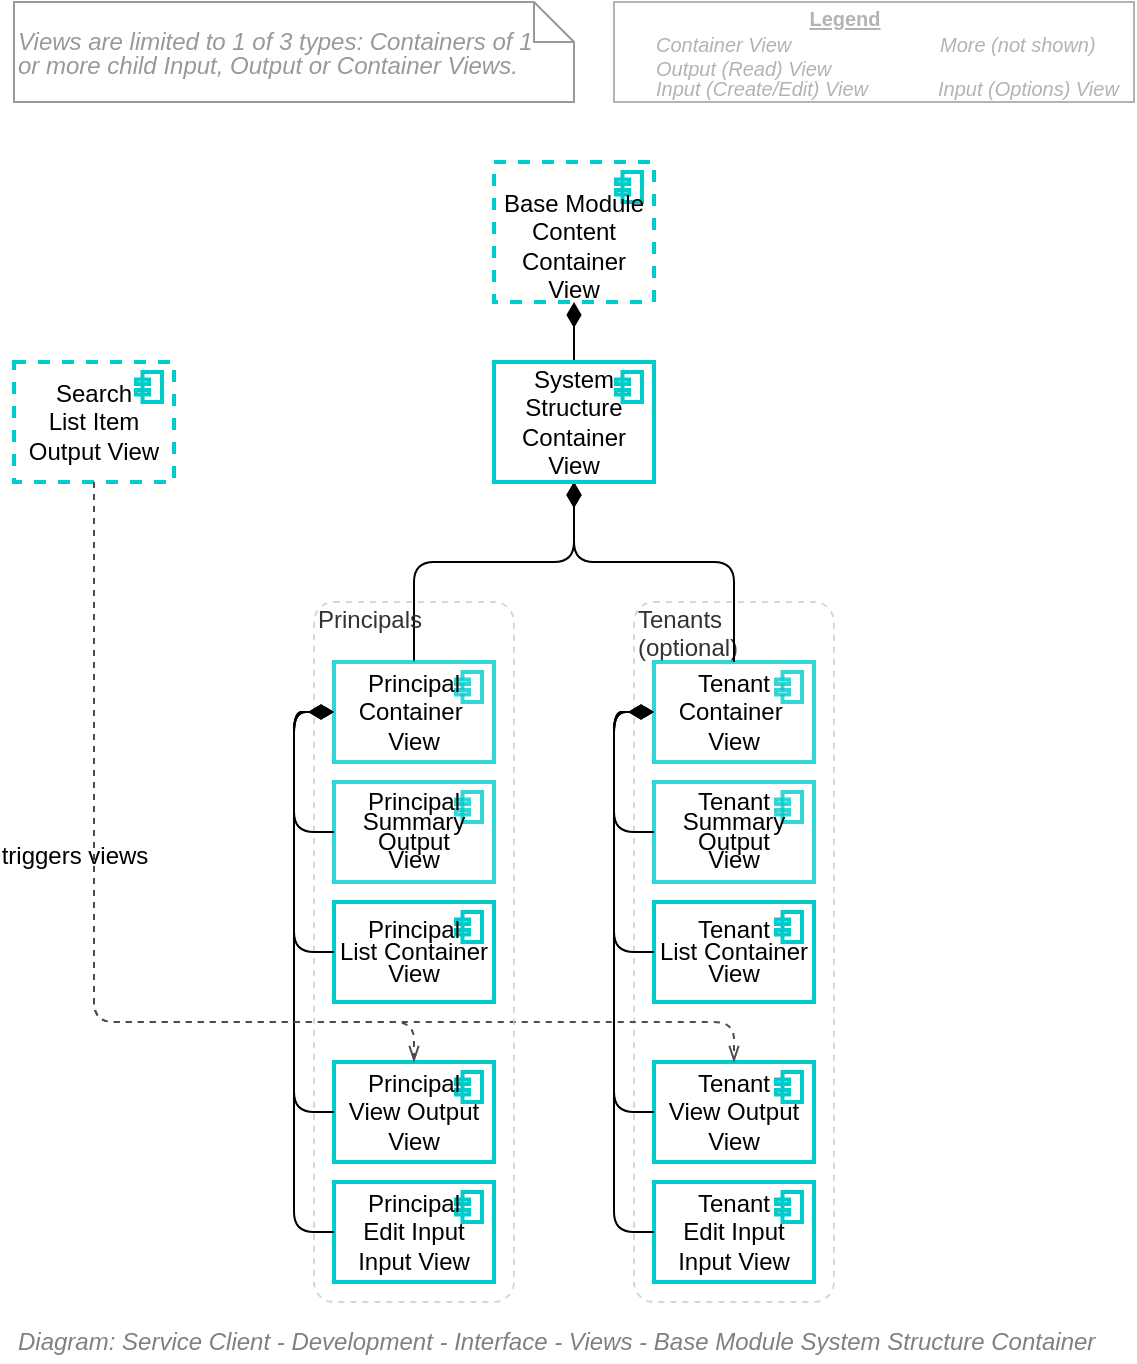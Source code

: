 <mxfile version="20.2.4" type="google"><diagram id="xXzpVGTuUswgr82R2lSk" name="Page-1"><mxGraphModel grid="1" page="1" gridSize="10" guides="1" tooltips="1" connect="1" arrows="1" fold="1" pageScale="1" pageWidth="827" pageHeight="1169" math="0" shadow="0"><root><mxCell id="0"/><mxCell id="1" parent="0"/><mxCell id="L-FrLYfaYjBIqf4RDq0G-1" value="Tenants &lt;br style=&quot;font-size: 12px;&quot;&gt;(optional)" style="rounded=1;whiteSpace=wrap;html=1;shadow=0;glass=0;comic=0;strokeColor=#CCCCCC;fillColor=none;fontSize=12;align=left;fontColor=#333333;recursiveResize=0;container=1;collapsible=0;dashed=1;verticalAlign=top;spacing=2;spacingTop=-5;absoluteArcSize=1;opacity=80;" vertex="1" parent="1"><mxGeometry x="430" y="480" width="100" height="350" as="geometry"/></mxCell><mxCell id="L-FrLYfaYjBIqf4RDq0G-2" value="&lt;span style=&quot;font-size: 12px;&quot;&gt;Tenant&lt;br style=&quot;font-size: 12px;&quot;&gt;&lt;/span&gt;&lt;span style=&quot;font-size: 12px;&quot;&gt;View Output&lt;br style=&quot;font-size: 12px;&quot;&gt;&lt;/span&gt;&lt;span style=&quot;font-size: 12px;&quot;&gt;View&lt;br style=&quot;font-size: 12px;&quot;&gt;&lt;/span&gt;" style="html=1;outlineConnect=0;whiteSpace=wrap;fillColor=none;strokeColor=#00CCCC;shape=mxgraph.archimate3.application;appType=comp;archiType=square;fontSize=12;verticalAlign=middle;container=1;collapsible=0;strokeWidth=2;" vertex="1" parent="L-FrLYfaYjBIqf4RDq0G-1"><mxGeometry x="10" y="230" width="80" height="50" as="geometry"/></mxCell><mxCell id="L-FrLYfaYjBIqf4RDq0G-3" value="" style="shape=image;html=1;verticalAlign=top;verticalLabelPosition=bottom;labelBackgroundColor=#ffffff;imageAspect=0;aspect=fixed;image=https://cdn1.iconfinder.com/data/icons/essential-pack-3/24/82.output-128.png;strokeColor=#00CCCC;strokeWidth=2;fillColor=none;fontSize=12;align=left;" vertex="1" parent="L-FrLYfaYjBIqf4RDq0G-2"><mxGeometry width="20" height="20" as="geometry"/></mxCell><mxCell id="L-FrLYfaYjBIqf4RDq0G-4" value="&lt;span style=&quot;font-size: 12px;&quot;&gt;Tenant&lt;br style=&quot;font-size: 12px;&quot;&gt;&lt;/span&gt;&lt;span style=&quot;font-size: 12px;&quot;&gt;Edit Input&lt;br style=&quot;font-size: 12px;&quot;&gt;Input &lt;/span&gt;&lt;span style=&quot;font-size: 12px;&quot;&gt;View&lt;br style=&quot;font-size: 12px;&quot;&gt;&lt;/span&gt;" style="html=1;outlineConnect=0;whiteSpace=wrap;fillColor=none;strokeColor=#00CCCC;shape=mxgraph.archimate3.application;appType=comp;archiType=square;fontSize=12;verticalAlign=middle;container=1;collapsible=0;strokeWidth=2;" vertex="1" parent="L-FrLYfaYjBIqf4RDq0G-1"><mxGeometry x="10" y="290" width="80" height="50" as="geometry"/></mxCell><mxCell id="L-FrLYfaYjBIqf4RDq0G-5" value="" style="shape=image;html=1;verticalAlign=top;verticalLabelPosition=bottom;labelBackgroundColor=#ffffff;imageAspect=0;aspect=fixed;image=https://cdn3.iconfinder.com/data/icons/arrow-and-interface-4/28/input-2-128.png;strokeColor=#00CCCC;strokeWidth=2;fillColor=none;fontSize=12;align=left;" vertex="1" parent="L-FrLYfaYjBIqf4RDq0G-4"><mxGeometry width="20" height="20" as="geometry"/></mxCell><mxCell id="L-FrLYfaYjBIqf4RDq0G-6" value="" style="html=1;endArrow=diamondThin;endFill=1;edgeStyle=elbowEdgeStyle;endSize=10;strokeColor=#000000;fontSize=12;entryX=0;entryY=0.5;entryDx=0;entryDy=0;entryPerimeter=0;exitX=0;exitY=0.5;exitDx=0;exitDy=0;exitPerimeter=0;verticalAlign=middle;" edge="1" parent="L-FrLYfaYjBIqf4RDq0G-1" source="L-FrLYfaYjBIqf4RDq0G-2" target="L-FrLYfaYjBIqf4RDq0G-8"><mxGeometry width="160" relative="1" as="geometry"><mxPoint y="100" as="sourcePoint"/><mxPoint x="100" y="70" as="targetPoint"/><Array as="points"><mxPoint x="-10" y="70"/></Array></mxGeometry></mxCell><mxCell id="L-FrLYfaYjBIqf4RDq0G-7" value="" style="html=1;endArrow=diamondThin;endFill=1;edgeStyle=elbowEdgeStyle;elbow=vertical;endSize=10;strokeColor=#000000;fontSize=12;entryX=0;entryY=0.5;entryDx=0;entryDy=0;entryPerimeter=0;verticalAlign=middle;exitX=0;exitY=0.5;exitDx=0;exitDy=0;exitPerimeter=0;" edge="1" parent="L-FrLYfaYjBIqf4RDq0G-1" source="L-FrLYfaYjBIqf4RDq0G-4" target="L-FrLYfaYjBIqf4RDq0G-8"><mxGeometry width="160" relative="1" as="geometry"><mxPoint x="210" y="470" as="sourcePoint"/><mxPoint x="200" y="370" as="targetPoint"/><Array as="points"><mxPoint x="-10" y="160"/></Array></mxGeometry></mxCell><mxCell id="L-FrLYfaYjBIqf4RDq0G-8" value="&lt;span style=&quot;font-size: 12px;&quot;&gt;Tenant&lt;br style=&quot;font-size: 12px;&quot;&gt;&lt;/span&gt;&lt;span style=&quot;font-size: 12px;&quot;&gt;Container&amp;nbsp;&lt;br style=&quot;font-size: 12px;&quot;&gt;&lt;/span&gt;&lt;span style=&quot;font-size: 12px;&quot;&gt;View&lt;br style=&quot;font-size: 12px;&quot;&gt;&lt;/span&gt;" style="html=1;outlineConnect=0;whiteSpace=wrap;fillColor=#ffffff;strokeColor=#00CCCC;shape=mxgraph.archimate3.application;appType=comp;archiType=square;fontSize=12;verticalAlign=middle;container=1;collapsible=0;strokeWidth=2;opacity=80;" vertex="1" parent="L-FrLYfaYjBIqf4RDq0G-1"><mxGeometry x="10" y="30" width="80" height="50" as="geometry"/></mxCell><mxCell id="L-FrLYfaYjBIqf4RDq0G-9" value="" style="shape=image;html=1;verticalAlign=top;verticalLabelPosition=bottom;labelBackgroundColor=#ffffff;imageAspect=0;aspect=fixed;image=https://cdn1.iconfinder.com/data/icons/material-core/18/check-box-outline-blank-128.png;strokeColor=#00CCCC;strokeWidth=2;fillColor=none;fontSize=12;align=left;" vertex="1" parent="L-FrLYfaYjBIqf4RDq0G-8"><mxGeometry width="20" height="20" as="geometry"/></mxCell><mxCell id="L-FrLYfaYjBIqf4RDq0G-10" value="&lt;p style=&quot;line-height: 90%&quot;&gt;&lt;span style=&quot;font-size: 12px&quot;&gt;Tenant&lt;br style=&quot;font-size: 12px&quot;&gt;&lt;/span&gt;&lt;span style=&quot;font-size: 12px&quot;&gt;List Container&lt;br style=&quot;font-size: 12px&quot;&gt;&lt;/span&gt;&lt;span style=&quot;font-size: 12px&quot;&gt;View&lt;br style=&quot;font-size: 12px&quot;&gt;&lt;/span&gt;&lt;/p&gt;" style="html=1;outlineConnect=0;whiteSpace=wrap;fillColor=none;strokeColor=#00CCCC;shape=mxgraph.archimate3.application;appType=comp;archiType=square;fontSize=12;verticalAlign=middle;container=1;collapsible=0;strokeWidth=2;" vertex="1" parent="L-FrLYfaYjBIqf4RDq0G-1"><mxGeometry x="10" y="150" width="80" height="50" as="geometry"/></mxCell><mxCell id="L-FrLYfaYjBIqf4RDq0G-11" value="" style="shape=image;html=1;verticalAlign=top;verticalLabelPosition=bottom;labelBackgroundColor=none;imageAspect=0;aspect=fixed;image=https://cdn4.iconfinder.com/data/icons/free-ui/64/v-35-128.png;strokeColor=#000000;strokeWidth=3;fillColor=#99FFFF;fontSize=12;fontColor=#000000;align=left;" vertex="1" parent="L-FrLYfaYjBIqf4RDq0G-10"><mxGeometry width="20" height="20" as="geometry"/></mxCell><mxCell id="L-FrLYfaYjBIqf4RDq0G-12" value="&lt;p style=&quot;line-height: 80%&quot;&gt;&lt;span style=&quot;font-size: 12px&quot;&gt;Tenant&lt;br style=&quot;font-size: 12px&quot;&gt;&lt;/span&gt;&lt;span style=&quot;font-size: 12px&quot;&gt;Summary Output&lt;br style=&quot;font-size: 12px&quot;&gt;&lt;/span&gt;&lt;span style=&quot;font-size: 12px&quot;&gt;View&lt;br style=&quot;font-size: 12px&quot;&gt;&lt;/span&gt;&lt;/p&gt;" style="html=1;outlineConnect=0;whiteSpace=wrap;fillColor=none;strokeColor=#00CCCC;shape=mxgraph.archimate3.application;appType=comp;archiType=square;fontSize=12;verticalAlign=middle;container=1;collapsible=0;strokeWidth=2;opacity=80;" vertex="1" parent="L-FrLYfaYjBIqf4RDq0G-1"><mxGeometry x="10" y="90" width="80" height="50" as="geometry"/></mxCell><mxCell id="L-FrLYfaYjBIqf4RDq0G-13" value="" style="shape=image;html=1;verticalAlign=top;verticalLabelPosition=bottom;labelBackgroundColor=#ffffff;imageAspect=0;aspect=fixed;image=https://cdn1.iconfinder.com/data/icons/essential-pack-3/24/82.output-128.png;strokeColor=#00CCCC;strokeWidth=2;fillColor=none;fontSize=12;align=left;" vertex="1" parent="L-FrLYfaYjBIqf4RDq0G-12"><mxGeometry width="20" height="20" as="geometry"/></mxCell><mxCell id="L-FrLYfaYjBIqf4RDq0G-14" style="rounded=1;orthogonalLoop=1;jettySize=auto;html=1;entryX=0;entryY=0.5;entryDx=0;entryDy=0;endArrow=none;endFill=0;strokeColor=#000000;fontSize=10;startArrow=diamondThin;startFill=1;exitX=0;exitY=0.5;exitDx=0;exitDy=0;exitPerimeter=0;edgeStyle=elbowEdgeStyle;entryPerimeter=0;" edge="1" parent="L-FrLYfaYjBIqf4RDq0G-1" source="L-FrLYfaYjBIqf4RDq0G-8" target="L-FrLYfaYjBIqf4RDq0G-12"><mxGeometry relative="1" as="geometry"><Array as="points"><mxPoint x="-10" y="100"/></Array><mxPoint x="270" y="-220" as="targetPoint"/><mxPoint x="220" y="-280" as="sourcePoint"/></mxGeometry></mxCell><mxCell id="L-FrLYfaYjBIqf4RDq0G-15" style="rounded=1;orthogonalLoop=1;jettySize=auto;html=1;endArrow=none;endFill=0;strokeColor=#000000;fontSize=10;startArrow=diamondThin;startFill=1;exitX=0;exitY=0.5;exitDx=0;exitDy=0;exitPerimeter=0;edgeStyle=elbowEdgeStyle;" edge="1" parent="L-FrLYfaYjBIqf4RDq0G-1" source="L-FrLYfaYjBIqf4RDq0G-8" target="L-FrLYfaYjBIqf4RDq0G-10"><mxGeometry relative="1" as="geometry"><Array as="points"><mxPoint x="-10" y="110"/></Array><mxPoint x="20" y="120" as="targetPoint"/><mxPoint x="20" y="60" as="sourcePoint"/></mxGeometry></mxCell><mxCell id="L-FrLYfaYjBIqf4RDq0G-16" value="" style="html=1;endArrow=diamondThin;endFill=1;edgeStyle=elbowEdgeStyle;elbow=vertical;endSize=10;strokeColor=#000000;fontSize=10;entryX=0.5;entryY=1;entryDx=0;entryDy=0;entryPerimeter=0;exitX=0.5;exitY=0;exitDx=0;exitDy=0;exitPerimeter=0;" edge="1" parent="1" source="L-FrLYfaYjBIqf4RDq0G-33" target="L-FrLYfaYjBIqf4RDq0G-21"><mxGeometry width="160" relative="1" as="geometry"><mxPoint x="420" y="510" as="sourcePoint"/><mxPoint x="420" y="501" as="targetPoint"/><Array as="points"><mxPoint x="390" y="460"/><mxPoint x="410" y="570"/><mxPoint x="540" y="360"/></Array></mxGeometry></mxCell><mxCell id="L-FrLYfaYjBIqf4RDq0G-17" value="" style="html=1;endArrow=diamondThin;endFill=1;edgeStyle=elbowEdgeStyle;elbow=vertical;endSize=10;strokeColor=#000000;fontSize=10;entryX=0.5;entryY=1;entryDx=0;entryDy=0;entryPerimeter=0;exitX=0.5;exitY=0;exitDx=0;exitDy=0;exitPerimeter=0;" edge="1" parent="1" source="L-FrLYfaYjBIqf4RDq0G-8" target="L-FrLYfaYjBIqf4RDq0G-21"><mxGeometry width="160" relative="1" as="geometry"><mxPoint x="310" y="460" as="sourcePoint"/><mxPoint x="420" y="501" as="targetPoint"/><Array as="points"><mxPoint x="430" y="460"/><mxPoint x="370" y="650"/><mxPoint x="350" y="630"/><mxPoint x="360" y="750"/><mxPoint x="380" y="480"/><mxPoint x="360" y="430"/><mxPoint x="370" y="430"/></Array></mxGeometry></mxCell><mxCell id="L-FrLYfaYjBIqf4RDq0G-18" value="" style="html=1;endArrow=diamondThin;endFill=1;endSize=10;strokeColor=#000000;fontSize=10;entryX=0.5;entryY=1;entryDx=0;entryDy=0;entryPerimeter=0;exitX=0.5;exitY=0;exitDx=0;exitDy=0;exitPerimeter=0;" edge="1" parent="1" source="L-FrLYfaYjBIqf4RDq0G-21" target="L-FrLYfaYjBIqf4RDq0G-19"><mxGeometry width="160" relative="1" as="geometry"><mxPoint x="310" y="450" as="sourcePoint"/><mxPoint x="670" y="300" as="targetPoint"/></mxGeometry></mxCell><mxCell id="L-FrLYfaYjBIqf4RDq0G-19" value="&lt;span style=&quot;font-size: 12px ; line-height: 90%&quot;&gt;&lt;br&gt;Base Module Content&lt;br&gt;Container View&lt;br style=&quot;font-size: 12px&quot;&gt;&lt;/span&gt;" style="html=1;outlineConnect=0;whiteSpace=wrap;fillColor=none;strokeColor=#00CCCC;shape=mxgraph.archimate3.application;appType=comp;archiType=square;fontSize=12;verticalAlign=middle;container=1;collapsible=0;strokeWidth=2;dashed=1;" vertex="1" parent="1"><mxGeometry x="360" y="260" width="80" height="70" as="geometry"/></mxCell><mxCell id="L-FrLYfaYjBIqf4RDq0G-20" value="" style="shape=image;html=1;verticalAlign=top;verticalLabelPosition=bottom;labelBackgroundColor=#ffffff;imageAspect=0;aspect=fixed;image=https://cdn1.iconfinder.com/data/icons/material-core/18/check-box-outline-blank-128.png;strokeColor=#00CCCC;strokeWidth=2;fillColor=none;fontSize=12;align=left;" vertex="1" parent="L-FrLYfaYjBIqf4RDq0G-19"><mxGeometry width="20" height="20" as="geometry"/></mxCell><mxCell id="L-FrLYfaYjBIqf4RDq0G-21" value="&lt;span style=&quot;font-size: 12px ; line-height: 90%&quot;&gt;System&lt;br&gt;Structure&lt;br&gt;Container&lt;br&gt;View&lt;br style=&quot;font-size: 12px&quot;&gt;&lt;/span&gt;" style="html=1;outlineConnect=0;whiteSpace=wrap;fillColor=none;strokeColor=#00CCCC;shape=mxgraph.archimate3.application;appType=comp;archiType=square;fontSize=12;verticalAlign=middle;container=1;collapsible=0;strokeWidth=2;" vertex="1" parent="1"><mxGeometry x="360" y="360" width="80" height="60" as="geometry"/></mxCell><mxCell id="L-FrLYfaYjBIqf4RDq0G-22" value="" style="shape=image;html=1;verticalAlign=top;verticalLabelPosition=bottom;labelBackgroundColor=#ffffff;imageAspect=0;aspect=fixed;image=https://cdn1.iconfinder.com/data/icons/material-core/18/check-box-outline-blank-128.png;strokeColor=#00CCCC;strokeWidth=2;fillColor=none;fontSize=12;align=left;" vertex="1" parent="L-FrLYfaYjBIqf4RDq0G-21"><mxGeometry width="20" height="20" as="geometry"/></mxCell><mxCell id="L-FrLYfaYjBIqf4RDq0G-23" value="&lt;font style=&quot;font-size: 12px&quot;&gt;Search&lt;br&gt;List Item Output View&lt;/font&gt;" style="html=1;outlineConnect=0;whiteSpace=wrap;fillColor=none;strokeColor=#00CCCC;shape=mxgraph.archimate3.application;appType=comp;archiType=square;fontSize=8;verticalAlign=middle;container=1;collapsible=0;strokeWidth=2;dashed=1;" vertex="1" parent="1"><mxGeometry x="120" y="360" width="80" height="60" as="geometry"/></mxCell><mxCell id="L-FrLYfaYjBIqf4RDq0G-24" value="" style="shape=image;html=1;verticalAlign=top;verticalLabelPosition=bottom;labelBackgroundColor=none;imageAspect=0;aspect=fixed;image=https://cdn4.iconfinder.com/data/icons/free-ui/64/v-35-128.png;strokeColor=#000000;strokeWidth=3;fillColor=#99FFFF;fontSize=12;fontColor=#000000;align=left;" vertex="1" parent="L-FrLYfaYjBIqf4RDq0G-23"><mxGeometry y="-1.43" width="20" height="20" as="geometry"/></mxCell><mxCell id="L-FrLYfaYjBIqf4RDq0G-25" value="triggers views" style="edgeStyle=elbowEdgeStyle;rounded=1;orthogonalLoop=1;jettySize=auto;html=1;entryX=0.5;entryY=0;entryDx=0;entryDy=0;entryPerimeter=0;startArrow=none;startFill=0;endArrow=openThin;endFill=0;strokeColor=#4D4D4D;fontSize=12;dashed=1;exitX=0.5;exitY=1;exitDx=0;exitDy=0;exitPerimeter=0;elbow=vertical;" edge="1" parent="1" source="L-FrLYfaYjBIqf4RDq0G-23" target="L-FrLYfaYjBIqf4RDq0G-2"><mxGeometry x="-0.389" y="-10" relative="1" as="geometry"><Array as="points"><mxPoint x="190" y="690"/><mxPoint x="170" y="680"/><mxPoint x="450" y="670"/><mxPoint x="360" y="660"/><mxPoint x="480" y="640"/><mxPoint x="470" y="600"/></Array><mxPoint as="offset"/><mxPoint x="652.5" y="440" as="sourcePoint"/></mxGeometry></mxCell><mxCell id="L-FrLYfaYjBIqf4RDq0G-26" value="Principals" style="rounded=1;whiteSpace=wrap;html=1;shadow=0;glass=0;comic=0;strokeColor=#CCCCCC;fillColor=none;fontSize=12;align=left;fontColor=#333333;recursiveResize=0;container=1;collapsible=0;dashed=1;verticalAlign=top;spacing=2;spacingTop=-5;absoluteArcSize=1;opacity=80;" vertex="1" parent="1"><mxGeometry x="270" y="480" width="100" height="350" as="geometry"/></mxCell><mxCell id="L-FrLYfaYjBIqf4RDq0G-27" value="&lt;span style=&quot;font-size: 12px&quot;&gt;Principal&lt;br style=&quot;font-size: 12px&quot;&gt;&lt;/span&gt;&lt;span style=&quot;font-size: 12px&quot;&gt;View Output&lt;br style=&quot;font-size: 12px&quot;&gt;&lt;/span&gt;&lt;span style=&quot;font-size: 12px&quot;&gt;View&lt;br style=&quot;font-size: 12px&quot;&gt;&lt;/span&gt;" style="html=1;outlineConnect=0;whiteSpace=wrap;fillColor=none;strokeColor=#00CCCC;shape=mxgraph.archimate3.application;appType=comp;archiType=square;fontSize=12;verticalAlign=middle;container=1;collapsible=0;strokeWidth=2;" vertex="1" parent="L-FrLYfaYjBIqf4RDq0G-26"><mxGeometry x="10" y="230" width="80" height="50" as="geometry"/></mxCell><mxCell id="L-FrLYfaYjBIqf4RDq0G-28" value="" style="shape=image;html=1;verticalAlign=top;verticalLabelPosition=bottom;labelBackgroundColor=#ffffff;imageAspect=0;aspect=fixed;image=https://cdn1.iconfinder.com/data/icons/essential-pack-3/24/82.output-128.png;strokeColor=#00CCCC;strokeWidth=2;fillColor=none;fontSize=12;align=left;" vertex="1" parent="L-FrLYfaYjBIqf4RDq0G-27"><mxGeometry width="20" height="20" as="geometry"/></mxCell><mxCell id="L-FrLYfaYjBIqf4RDq0G-29" value="&lt;span style=&quot;font-size: 12px&quot;&gt;Principal&lt;br style=&quot;font-size: 12px&quot;&gt;&lt;/span&gt;&lt;span style=&quot;font-size: 12px&quot;&gt;Edit Input&lt;br style=&quot;font-size: 12px&quot;&gt;Input &lt;/span&gt;&lt;span style=&quot;font-size: 12px&quot;&gt;View&lt;br style=&quot;font-size: 12px&quot;&gt;&lt;/span&gt;" style="html=1;outlineConnect=0;whiteSpace=wrap;fillColor=none;strokeColor=#00CCCC;shape=mxgraph.archimate3.application;appType=comp;archiType=square;fontSize=12;verticalAlign=middle;container=1;collapsible=0;strokeWidth=2;" vertex="1" parent="L-FrLYfaYjBIqf4RDq0G-26"><mxGeometry x="10" y="290" width="80" height="50" as="geometry"/></mxCell><mxCell id="L-FrLYfaYjBIqf4RDq0G-30" value="" style="shape=image;html=1;verticalAlign=top;verticalLabelPosition=bottom;labelBackgroundColor=#ffffff;imageAspect=0;aspect=fixed;image=https://cdn3.iconfinder.com/data/icons/arrow-and-interface-4/28/input-2-128.png;strokeColor=#00CCCC;strokeWidth=2;fillColor=none;fontSize=12;align=left;" vertex="1" parent="L-FrLYfaYjBIqf4RDq0G-29"><mxGeometry width="20" height="20" as="geometry"/></mxCell><mxCell id="L-FrLYfaYjBIqf4RDq0G-31" value="" style="html=1;endArrow=diamondThin;endFill=1;edgeStyle=elbowEdgeStyle;endSize=10;strokeColor=#000000;fontSize=12;entryX=0;entryY=0.5;entryDx=0;entryDy=0;entryPerimeter=0;exitX=0;exitY=0.5;exitDx=0;exitDy=0;exitPerimeter=0;verticalAlign=middle;" edge="1" parent="L-FrLYfaYjBIqf4RDq0G-26" source="L-FrLYfaYjBIqf4RDq0G-27" target="L-FrLYfaYjBIqf4RDq0G-33"><mxGeometry width="160" relative="1" as="geometry"><mxPoint y="100" as="sourcePoint"/><mxPoint x="100" y="70" as="targetPoint"/><Array as="points"><mxPoint x="-10" y="70"/></Array></mxGeometry></mxCell><mxCell id="L-FrLYfaYjBIqf4RDq0G-32" value="" style="html=1;endArrow=diamondThin;endFill=1;edgeStyle=elbowEdgeStyle;elbow=vertical;endSize=10;strokeColor=#000000;fontSize=12;entryX=0;entryY=0.5;entryDx=0;entryDy=0;entryPerimeter=0;verticalAlign=middle;exitX=0;exitY=0.5;exitDx=0;exitDy=0;exitPerimeter=0;" edge="1" parent="L-FrLYfaYjBIqf4RDq0G-26" source="L-FrLYfaYjBIqf4RDq0G-29" target="L-FrLYfaYjBIqf4RDq0G-33"><mxGeometry width="160" relative="1" as="geometry"><mxPoint x="210" y="470" as="sourcePoint"/><mxPoint x="200" y="370" as="targetPoint"/><Array as="points"><mxPoint x="-10" y="160"/></Array></mxGeometry></mxCell><mxCell id="L-FrLYfaYjBIqf4RDq0G-33" value="&lt;span style=&quot;font-size: 12px&quot;&gt;Principal&lt;br style=&quot;font-size: 12px&quot;&gt;&lt;/span&gt;&lt;span style=&quot;font-size: 12px&quot;&gt;Container&amp;nbsp;&lt;br style=&quot;font-size: 12px&quot;&gt;&lt;/span&gt;&lt;span style=&quot;font-size: 12px&quot;&gt;View&lt;br style=&quot;font-size: 12px&quot;&gt;&lt;/span&gt;" style="html=1;outlineConnect=0;whiteSpace=wrap;fillColor=#ffffff;strokeColor=#00CCCC;shape=mxgraph.archimate3.application;appType=comp;archiType=square;fontSize=12;verticalAlign=middle;container=1;collapsible=0;strokeWidth=2;opacity=80;" vertex="1" parent="L-FrLYfaYjBIqf4RDq0G-26"><mxGeometry x="10" y="30" width="80" height="50" as="geometry"/></mxCell><mxCell id="L-FrLYfaYjBIqf4RDq0G-34" value="" style="shape=image;html=1;verticalAlign=top;verticalLabelPosition=bottom;labelBackgroundColor=#ffffff;imageAspect=0;aspect=fixed;image=https://cdn1.iconfinder.com/data/icons/material-core/18/check-box-outline-blank-128.png;strokeColor=#00CCCC;strokeWidth=2;fillColor=none;fontSize=12;align=left;" vertex="1" parent="L-FrLYfaYjBIqf4RDq0G-33"><mxGeometry width="20" height="20" as="geometry"/></mxCell><mxCell id="L-FrLYfaYjBIqf4RDq0G-35" value="&lt;p style=&quot;line-height: 90%&quot;&gt;&lt;span style=&quot;font-size: 12px&quot;&gt;Principal&lt;br style=&quot;font-size: 12px&quot;&gt;&lt;/span&gt;&lt;span style=&quot;font-size: 12px&quot;&gt;List Container&lt;br style=&quot;font-size: 12px&quot;&gt;&lt;/span&gt;&lt;span style=&quot;font-size: 12px&quot;&gt;View&lt;br style=&quot;font-size: 12px&quot;&gt;&lt;/span&gt;&lt;/p&gt;" style="html=1;outlineConnect=0;whiteSpace=wrap;fillColor=none;strokeColor=#00CCCC;shape=mxgraph.archimate3.application;appType=comp;archiType=square;fontSize=12;verticalAlign=middle;container=1;collapsible=0;strokeWidth=2;" vertex="1" parent="L-FrLYfaYjBIqf4RDq0G-26"><mxGeometry x="10" y="150" width="80" height="50" as="geometry"/></mxCell><mxCell id="L-FrLYfaYjBIqf4RDq0G-36" value="" style="shape=image;html=1;verticalAlign=top;verticalLabelPosition=bottom;labelBackgroundColor=none;imageAspect=0;aspect=fixed;image=https://cdn4.iconfinder.com/data/icons/free-ui/64/v-35-128.png;strokeColor=#000000;strokeWidth=3;fillColor=#99FFFF;fontSize=12;fontColor=#000000;align=left;" vertex="1" parent="L-FrLYfaYjBIqf4RDq0G-35"><mxGeometry width="20" height="20" as="geometry"/></mxCell><mxCell id="L-FrLYfaYjBIqf4RDq0G-37" value="&lt;p style=&quot;line-height: 80%&quot;&gt;&lt;span style=&quot;font-size: 12px&quot;&gt;Principal&lt;br style=&quot;font-size: 12px&quot;&gt;&lt;/span&gt;&lt;span style=&quot;font-size: 12px&quot;&gt;Summary Output&lt;br style=&quot;font-size: 12px&quot;&gt;&lt;/span&gt;&lt;span style=&quot;font-size: 12px&quot;&gt;View&lt;br style=&quot;font-size: 12px&quot;&gt;&lt;/span&gt;&lt;/p&gt;" style="html=1;outlineConnect=0;whiteSpace=wrap;fillColor=none;strokeColor=#00CCCC;shape=mxgraph.archimate3.application;appType=comp;archiType=square;fontSize=12;verticalAlign=middle;container=1;collapsible=0;strokeWidth=2;opacity=80;" vertex="1" parent="L-FrLYfaYjBIqf4RDq0G-26"><mxGeometry x="10" y="90" width="80" height="50" as="geometry"/></mxCell><mxCell id="L-FrLYfaYjBIqf4RDq0G-38" value="" style="shape=image;html=1;verticalAlign=top;verticalLabelPosition=bottom;labelBackgroundColor=#ffffff;imageAspect=0;aspect=fixed;image=https://cdn1.iconfinder.com/data/icons/essential-pack-3/24/82.output-128.png;strokeColor=#00CCCC;strokeWidth=2;fillColor=none;fontSize=12;align=left;" vertex="1" parent="L-FrLYfaYjBIqf4RDq0G-37"><mxGeometry width="20" height="20" as="geometry"/></mxCell><mxCell id="L-FrLYfaYjBIqf4RDq0G-39" style="rounded=1;orthogonalLoop=1;jettySize=auto;html=1;entryX=0;entryY=0.5;entryDx=0;entryDy=0;endArrow=none;endFill=0;strokeColor=#000000;fontSize=10;startArrow=diamondThin;startFill=1;exitX=0;exitY=0.5;exitDx=0;exitDy=0;exitPerimeter=0;edgeStyle=elbowEdgeStyle;entryPerimeter=0;" edge="1" parent="L-FrLYfaYjBIqf4RDq0G-26" source="L-FrLYfaYjBIqf4RDq0G-33" target="L-FrLYfaYjBIqf4RDq0G-37"><mxGeometry relative="1" as="geometry"><Array as="points"><mxPoint x="-10" y="100"/></Array><mxPoint x="270" y="-220" as="targetPoint"/><mxPoint x="220" y="-280" as="sourcePoint"/></mxGeometry></mxCell><mxCell id="L-FrLYfaYjBIqf4RDq0G-40" style="rounded=1;orthogonalLoop=1;jettySize=auto;html=1;endArrow=none;endFill=0;strokeColor=#000000;fontSize=10;startArrow=diamondThin;startFill=1;exitX=0;exitY=0.5;exitDx=0;exitDy=0;exitPerimeter=0;edgeStyle=elbowEdgeStyle;" edge="1" parent="L-FrLYfaYjBIqf4RDq0G-26" source="L-FrLYfaYjBIqf4RDq0G-33" target="L-FrLYfaYjBIqf4RDq0G-35"><mxGeometry relative="1" as="geometry"><Array as="points"><mxPoint x="-10" y="110"/></Array><mxPoint x="20" y="120" as="targetPoint"/><mxPoint x="20" y="60" as="sourcePoint"/></mxGeometry></mxCell><mxCell id="L-FrLYfaYjBIqf4RDq0G-41" value="" style="edgeStyle=elbowEdgeStyle;rounded=1;orthogonalLoop=1;jettySize=auto;html=1;entryX=0.5;entryY=0;entryDx=0;entryDy=0;entryPerimeter=0;startArrow=none;startFill=0;endArrow=openThin;endFill=0;strokeColor=#4D4D4D;fontSize=12;dashed=1;exitX=0.5;exitY=1;exitDx=0;exitDy=0;exitPerimeter=0;elbow=vertical;" edge="1" parent="1" source="L-FrLYfaYjBIqf4RDq0G-23" target="L-FrLYfaYjBIqf4RDq0G-27"><mxGeometry x="-0.389" y="-10" relative="1" as="geometry"><Array as="points"><mxPoint x="240" y="690"/><mxPoint x="180" y="690"/><mxPoint x="460" y="680"/><mxPoint x="370" y="670"/><mxPoint x="490" y="650"/><mxPoint x="480" y="610"/></Array><mxPoint as="offset"/><mxPoint x="150" y="430" as="sourcePoint"/><mxPoint x="490" y="720" as="targetPoint"/></mxGeometry></mxCell><mxCell id="L-FrLYfaYjBIqf4RDq0G-42" value="" style="rounded=0;whiteSpace=wrap;html=1;fontSize=10;align=left;container=1;collapsible=0;fontColor=#B3B3B3;strokeColor=#B3B3B3;" vertex="1" parent="1"><mxGeometry x="420" y="180" width="260" height="50" as="geometry"/></mxCell><mxCell id="L-FrLYfaYjBIqf4RDq0G-43" value="Container View" style="text;html=1;strokeColor=none;fillColor=none;align=left;verticalAlign=middle;whiteSpace=wrap;rounded=0;fontSize=10;fontStyle=2;fontColor=#B3B3B3;" vertex="1" parent="L-FrLYfaYjBIqf4RDq0G-42"><mxGeometry x="18.811" y="16.667" width="111.189" height="8.333" as="geometry"/></mxCell><mxCell id="L-FrLYfaYjBIqf4RDq0G-44" value="Output (Read) View" style="text;html=1;strokeColor=none;fillColor=none;align=left;verticalAlign=middle;whiteSpace=wrap;rounded=0;fontSize=10;fontStyle=2;fontColor=#B3B3B3;" vertex="1" parent="L-FrLYfaYjBIqf4RDq0G-42"><mxGeometry x="18.806" y="30.0" width="111.194" height="6.33" as="geometry"/></mxCell><mxCell id="L-FrLYfaYjBIqf4RDq0G-45" value="Input (Create/Edit) View" style="text;html=1;strokeColor=none;fillColor=none;align=left;verticalAlign=middle;whiteSpace=wrap;rounded=0;fontSize=10;fontStyle=2;fontColor=#B3B3B3;" vertex="1" parent="L-FrLYfaYjBIqf4RDq0G-42"><mxGeometry x="18.811" y="39.333" width="111.189" height="8.333" as="geometry"/></mxCell><mxCell id="L-FrLYfaYjBIqf4RDq0G-46" value="Legend" style="text;html=1;strokeColor=none;fillColor=none;align=center;verticalAlign=middle;whiteSpace=wrap;rounded=0;fontSize=10;fontStyle=5;fontColor=#B3B3B3;" vertex="1" parent="L-FrLYfaYjBIqf4RDq0G-42"><mxGeometry x="28.805" width="172.828" height="16.667" as="geometry"/></mxCell><mxCell id="L-FrLYfaYjBIqf4RDq0G-47" value="" style="shape=image;html=1;verticalAlign=top;verticalLabelPosition=bottom;labelBackgroundColor=#ffffff;imageAspect=0;aspect=fixed;image=https://cdn1.iconfinder.com/data/icons/material-core/18/check-box-outline-blank-128.png;strokeColor=#00CCCC;strokeWidth=2;fillColor=none;fontSize=12;align=left;" vertex="1" parent="L-FrLYfaYjBIqf4RDq0G-42"><mxGeometry x="3.498" y="15.83" width="10.0" height="10.0" as="geometry"/></mxCell><mxCell id="L-FrLYfaYjBIqf4RDq0G-48" value="" style="shape=image;html=1;verticalAlign=top;verticalLabelPosition=bottom;labelBackgroundColor=#ffffff;imageAspect=0;aspect=fixed;image=https://cdn3.iconfinder.com/data/icons/arrow-and-interface-4/28/input-2-128.png;strokeColor=#00CCCC;strokeWidth=2;fillColor=none;fontSize=12;align=left;" vertex="1" parent="L-FrLYfaYjBIqf4RDq0G-42"><mxGeometry x="3.498" y="39.33" width="10.0" height="10.0" as="geometry"/></mxCell><mxCell id="L-FrLYfaYjBIqf4RDq0G-49" value="" style="shape=image;html=1;verticalAlign=top;verticalLabelPosition=bottom;labelBackgroundColor=#ffffff;imageAspect=0;aspect=fixed;image=https://cdn1.iconfinder.com/data/icons/essential-pack-3/24/82.output-128.png;strokeColor=#00CCCC;strokeWidth=2;fillColor=none;fontSize=12;align=left;" vertex="1" parent="L-FrLYfaYjBIqf4RDq0G-42"><mxGeometry x="3.498" y="28.17" width="10.0" height="10.0" as="geometry"/></mxCell><mxCell id="L-FrLYfaYjBIqf4RDq0G-50" value="" style="shape=image;html=1;verticalAlign=top;verticalLabelPosition=bottom;labelBackgroundColor=#ffffff;imageAspect=0;aspect=fixed;image=https://cdn2.iconfinder.com/data/icons/font-awesome/1792/ellipsis-h-128.png;strokeColor=#000000;strokeWidth=2;fillColor=#D4E1F5;fontSize=12;fontColor=#000000;opacity=80;align=left;" vertex="1" parent="L-FrLYfaYjBIqf4RDq0G-42"><mxGeometry x="141.667" y="17.0" width="10.0" height="10.0" as="geometry"/></mxCell><mxCell id="L-FrLYfaYjBIqf4RDq0G-51" value="More (not shown)" style="text;html=1;strokeColor=none;fillColor=none;align=left;verticalAlign=middle;whiteSpace=wrap;rounded=0;fontSize=10;fontStyle=2;fontColor=#B3B3B3;" vertex="1" parent="L-FrLYfaYjBIqf4RDq0G-42"><mxGeometry x="161.481" y="18.0" width="98.519" height="6.67" as="geometry"/></mxCell><mxCell id="L-FrLYfaYjBIqf4RDq0G-52" value="" style="shape=image;html=1;verticalAlign=top;verticalLabelPosition=bottom;labelBackgroundColor=none;imageAspect=0;aspect=fixed;image=https://cdn4.iconfinder.com/data/icons/free-ui/64/v-35-128.png;strokeColor=#000000;strokeWidth=3;fillColor=#99FFFF;fontSize=12;fontColor=#000000;align=left;" vertex="1" parent="L-FrLYfaYjBIqf4RDq0G-42"><mxGeometry x="141.667" y="38.0" width="10.0" height="10.0" as="geometry"/></mxCell><mxCell id="L-FrLYfaYjBIqf4RDq0G-53" value="Input (Options) View" style="text;html=1;strokeColor=none;fillColor=none;align=left;verticalAlign=middle;whiteSpace=wrap;rounded=0;fontSize=10;fontStyle=2;fontColor=#B3B3B3;" vertex="1" parent="L-FrLYfaYjBIqf4RDq0G-42"><mxGeometry x="160.003" y="40.0" width="98.519" height="6.67" as="geometry"/></mxCell><mxCell id="L-FrLYfaYjBIqf4RDq0G-54" value="" style="group;spacingRight=21;" connectable="0" vertex="1" parent="1"><mxGeometry x="120" y="180" width="560" height="50" as="geometry"/></mxCell><UserObject label="&lt;p style=&quot;line-height: 100%&quot;&gt;Views are limited to 1 of 3 types: Containers of 1 or more child Input, Output or Container Views.&lt;/p&gt;" link="https://drive.google.com/file/d/1oMV0IeGAAscQwm4mQmpwyKH3BHNU0Zv-/view?usp=sharing" id="L-FrLYfaYjBIqf4RDq0G-55"><mxCell style="shape=note;size=20;whiteSpace=wrap;html=1;strokeWidth=1;fillColor=none;fontSize=12;align=left;fontStyle=2;strokeColor=#999999;fontColor=#999999;spacingRight=8;verticalAlign=middle;" vertex="1" parent="L-FrLYfaYjBIqf4RDq0G-54"><mxGeometry width="280" height="50" as="geometry"/></mxCell></UserObject><mxCell id="L-FrLYfaYjBIqf4RDq0G-58" value="&lt;font style=&quot;font-size: 12px&quot;&gt;Diagram: Service Client - Development - Interface - Views - Base Module System Structure Container&lt;/font&gt;" style="text;strokeColor=none;fillColor=none;html=1;fontSize=12;fontStyle=2;verticalAlign=middle;align=left;shadow=0;glass=0;comic=0;opacity=30;fontColor=#808080;" vertex="1" parent="1"><mxGeometry x="120" y="840" width="520" height="20" as="geometry"/></mxCell></root></mxGraphModel></diagram></mxfile>